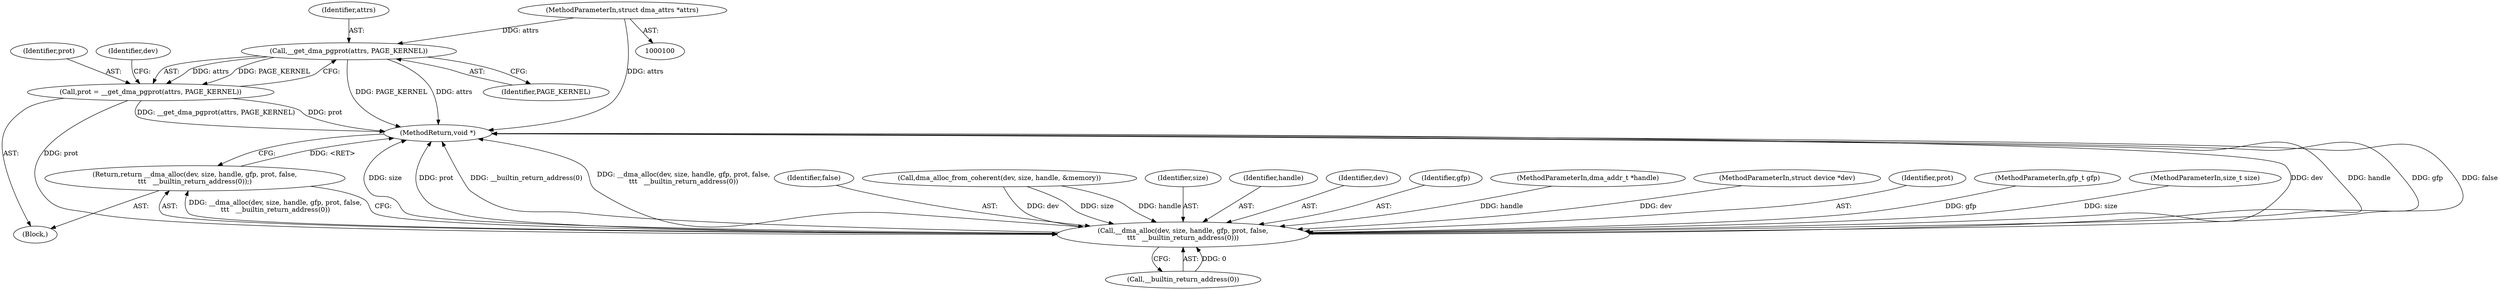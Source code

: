 digraph "0_linux_0ea1ec713f04bdfac343c9702b21cd3a7c711826_0@pointer" {
"1000105" [label="(MethodParameterIn,struct dma_attrs *attrs)"];
"1000110" [label="(Call,__get_dma_pgprot(attrs, PAGE_KERNEL))"];
"1000108" [label="(Call,prot = __get_dma_pgprot(attrs, PAGE_KERNEL))"];
"1000124" [label="(Call,__dma_alloc(dev, size, handle, gfp, prot, false,\n\t\t\t   __builtin_return_address(0)))"];
"1000123" [label="(Return,return __dma_alloc(dev, size, handle, gfp, prot, false,\n\t\t\t   __builtin_return_address(0));)"];
"1000105" [label="(MethodParameterIn,struct dma_attrs *attrs)"];
"1000123" [label="(Return,return __dma_alloc(dev, size, handle, gfp, prot, false,\n\t\t\t   __builtin_return_address(0));)"];
"1000130" [label="(Identifier,false)"];
"1000131" [label="(Call,__builtin_return_address(0))"];
"1000115" [label="(Call,dma_alloc_from_coherent(dev, size, handle, &memory))"];
"1000124" [label="(Call,__dma_alloc(dev, size, handle, gfp, prot, false,\n\t\t\t   __builtin_return_address(0)))"];
"1000126" [label="(Identifier,size)"];
"1000116" [label="(Identifier,dev)"];
"1000127" [label="(Identifier,handle)"];
"1000125" [label="(Identifier,dev)"];
"1000111" [label="(Identifier,attrs)"];
"1000108" [label="(Call,prot = __get_dma_pgprot(attrs, PAGE_KERNEL))"];
"1000109" [label="(Identifier,prot)"];
"1000128" [label="(Identifier,gfp)"];
"1000112" [label="(Identifier,PAGE_KERNEL)"];
"1000106" [label="(Block,)"];
"1000103" [label="(MethodParameterIn,dma_addr_t *handle)"];
"1000101" [label="(MethodParameterIn,struct device *dev)"];
"1000110" [label="(Call,__get_dma_pgprot(attrs, PAGE_KERNEL))"];
"1000129" [label="(Identifier,prot)"];
"1000133" [label="(MethodReturn,void *)"];
"1000104" [label="(MethodParameterIn,gfp_t gfp)"];
"1000102" [label="(MethodParameterIn,size_t size)"];
"1000105" -> "1000100"  [label="AST: "];
"1000105" -> "1000133"  [label="DDG: attrs"];
"1000105" -> "1000110"  [label="DDG: attrs"];
"1000110" -> "1000108"  [label="AST: "];
"1000110" -> "1000112"  [label="CFG: "];
"1000111" -> "1000110"  [label="AST: "];
"1000112" -> "1000110"  [label="AST: "];
"1000108" -> "1000110"  [label="CFG: "];
"1000110" -> "1000133"  [label="DDG: PAGE_KERNEL"];
"1000110" -> "1000133"  [label="DDG: attrs"];
"1000110" -> "1000108"  [label="DDG: attrs"];
"1000110" -> "1000108"  [label="DDG: PAGE_KERNEL"];
"1000108" -> "1000106"  [label="AST: "];
"1000109" -> "1000108"  [label="AST: "];
"1000116" -> "1000108"  [label="CFG: "];
"1000108" -> "1000133"  [label="DDG: prot"];
"1000108" -> "1000133"  [label="DDG: __get_dma_pgprot(attrs, PAGE_KERNEL)"];
"1000108" -> "1000124"  [label="DDG: prot"];
"1000124" -> "1000123"  [label="AST: "];
"1000124" -> "1000131"  [label="CFG: "];
"1000125" -> "1000124"  [label="AST: "];
"1000126" -> "1000124"  [label="AST: "];
"1000127" -> "1000124"  [label="AST: "];
"1000128" -> "1000124"  [label="AST: "];
"1000129" -> "1000124"  [label="AST: "];
"1000130" -> "1000124"  [label="AST: "];
"1000131" -> "1000124"  [label="AST: "];
"1000123" -> "1000124"  [label="CFG: "];
"1000124" -> "1000133"  [label="DDG: dev"];
"1000124" -> "1000133"  [label="DDG: handle"];
"1000124" -> "1000133"  [label="DDG: gfp"];
"1000124" -> "1000133"  [label="DDG: false"];
"1000124" -> "1000133"  [label="DDG: size"];
"1000124" -> "1000133"  [label="DDG: prot"];
"1000124" -> "1000133"  [label="DDG: __builtin_return_address(0)"];
"1000124" -> "1000133"  [label="DDG: __dma_alloc(dev, size, handle, gfp, prot, false,\n\t\t\t   __builtin_return_address(0))"];
"1000124" -> "1000123"  [label="DDG: __dma_alloc(dev, size, handle, gfp, prot, false,\n\t\t\t   __builtin_return_address(0))"];
"1000115" -> "1000124"  [label="DDG: dev"];
"1000115" -> "1000124"  [label="DDG: size"];
"1000115" -> "1000124"  [label="DDG: handle"];
"1000101" -> "1000124"  [label="DDG: dev"];
"1000102" -> "1000124"  [label="DDG: size"];
"1000103" -> "1000124"  [label="DDG: handle"];
"1000104" -> "1000124"  [label="DDG: gfp"];
"1000131" -> "1000124"  [label="DDG: 0"];
"1000123" -> "1000106"  [label="AST: "];
"1000133" -> "1000123"  [label="CFG: "];
"1000123" -> "1000133"  [label="DDG: <RET>"];
}
